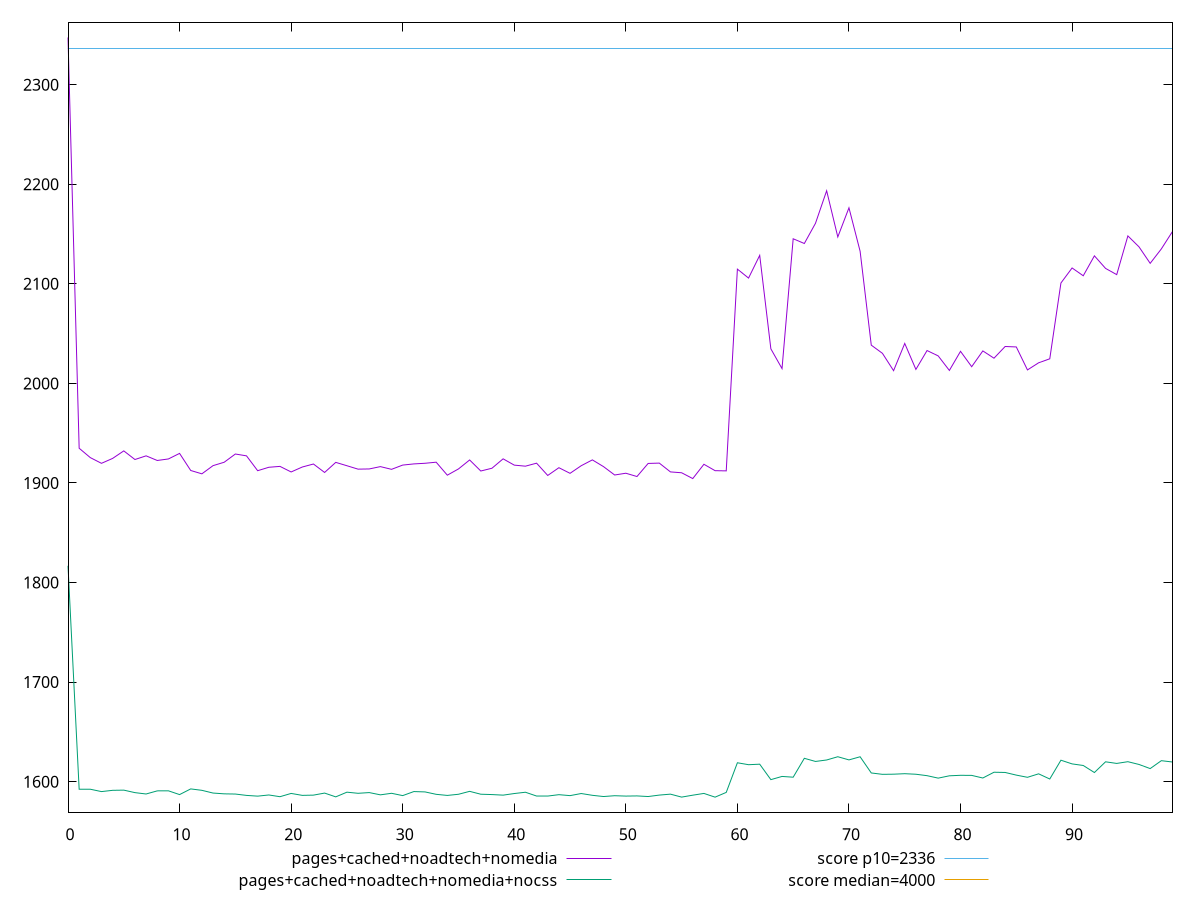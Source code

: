 reset

$pagesCachedNoadtechNomedia <<EOF
0 2347.4829999999997
1 1934.88265
2 1925.4686000000002
3 1919.7459999999999
4 1924.6726000000003
5 1932.2329999999997
6 1923.56945
7 1927.25285
8 1922.602
9 1924.1324500000003
10 1929.7195000000002
11 1912.5403500000002
12 1909.191
13 1917.40485
14 1920.82825
15 1929.0870000000004
16 1927.2445000000002
17 1912.3292999999996
18 1915.777
19 1916.6632
20 1911.0614500000001
21 1916.0334000000005
22 1919.04815
23 1910.56385
24 1920.6967000000004
25 1917.3168000000005
26 1913.8872999999999
27 1914.0998
28 1916.43145
29 1913.7077000000002
30 1917.9743999999998
31 1919.1485
32 1919.7865
33 1920.8754999999999
34 1907.8377499999995
35 1914.1104999999998
36 1923.1140000000003
37 1912.02
38 1914.8030000000003
39 1924.2471000000005
40 1917.9290999999996
41 1916.8770000000004
42 1919.8935000000001
43 1907.5522
44 1915.3375999999998
45 1909.6909
46 1917.3280000000002
47 1923.1923500000003
48 1916.42055
49 1908.0128000000004
50 1909.7950500000002
51 1906.47785
52 1919.6259000000005
53 1919.9569999999997
54 1911.1211000000003
55 1910.2605000000003
56 1904.4263500000002
57 1918.7820000000002
58 1912.3594500000002
59 1912.15245
60 2114.7962499999994
61 2105.8295
62 2128.63575
63 2034.7372
64 2014.8897499999998
65 2145.292
66 2140.5455
67 2160.8553
68 2193.5337499999996
69 2147.12695
70 2176.3989500000002
71 2132.7412999999997
72 2038.449
73 2030.24285
74 2012.8025
75 2040.1609999999996
76 2014.08525
77 2033.0390000000002
78 2027.6236499999998
79 2013.0445
80 2032.2340000000002
81 2016.7900000000002
82 2032.64915
83 2025.3353999999997
84 2037.09765
85 2036.63665
86 2013.5504999999998
87 2020.7224999999999
88 2024.7437
89 2100.874
90 2115.9755
91 2108.134
92 2128.1521000000002
93 2115.5344999999998
94 2109.2780000000002
95 2148.1684999999998
96 2137.15355
97 2120.6186500000003
98 2135.1115
99 2152.6234999999997
EOF

$pagesCachedNoadtechNomediaNocss <<EOF
0 1816.8045000000002
1 1592.3541
2 1592.3705999999997
3 1590.0034999999998
4 1591.2681499999999
5 1591.4663500000001
6 1588.9542999999999
7 1587.59275
8 1590.722
9 1590.7909000000004
10 1586.9856499999996
11 1592.6983499999997
12 1591.2694999999999
13 1588.5385999999999
14 1587.744
15 1587.5357
16 1586.17355
17 1585.42855
18 1586.607
19 1584.87185
20 1588.1526999999999
21 1586.2091
22 1586.4501
23 1588.50355
24 1584.703
25 1589.4185
26 1588.2816000000003
27 1589.009
28 1586.7365999999997
29 1588.2927999999997
30 1585.9735999999998
31 1590.0275499999998
32 1589.6812000000004
33 1587.2605
34 1586.14925
35 1587.3130500000002
36 1590.2495
37 1587.358
38 1587.0114000000003
39 1586.4407999999999
40 1588.0454999999997
41 1589.3512499999997
42 1585.5351
43 1585.5135
44 1586.9085000000002
45 1585.9415
46 1588.0583000000001
47 1586.2634999999998
48 1585.039
49 1585.8604500000001
50 1585.4869999999999
51 1585.6546499999997
52 1585.0355499999996
53 1586.49255
54 1587.43145
55 1584.4652999999998
56 1586.3931
57 1588.156
58 1584.4194
59 1589.1898500000002
60 1618.9575
61 1617.0188999999998
62 1617.5214500000002
63 1602.0035
64 1605.224
65 1604.466
66 1623.4279999999999
67 1620.2805000000003
68 1621.7464999999997
69 1625.0171500000001
70 1621.8368500000001
71 1624.9878999999996
72 1608.72175
73 1607.3331000000003
74 1607.4855000000002
75 1607.97825
76 1607.43115
77 1605.993
78 1603.519
79 1605.8560999999997
80 1606.3619
81 1606.2757500000002
82 1603.6484999999998
83 1609.4495
84 1609.21835
85 1606.55505
86 1604.3528000000001
87 1607.84315
88 1602.6415
89 1621.5286999999998
90 1617.8191500000003
91 1616.2256500000003
92 1609.146
93 1619.9218999999998
94 1618.2974
95 1620.0279500000001
96 1617.248
97 1613.1095
98 1621.052
99 1619.7161500000002
EOF

set key outside below
set xrange [0:99]
set yrange [1569.158128:2362.744272]
set trange [1569.158128:2362.744272]
set terminal svg size 640, 520 enhanced background rgb 'white'
set output "report_00018_2021-02-10T15-25-16.877Z/first-meaningful-paint/comparison/line/3_vs_4.svg"

plot $pagesCachedNoadtechNomedia title "pages+cached+noadtech+nomedia" with line, \
     $pagesCachedNoadtechNomediaNocss title "pages+cached+noadtech+nomedia+nocss" with line, \
     2336 title "score p10=2336", \
     4000 title "score median=4000"

reset
